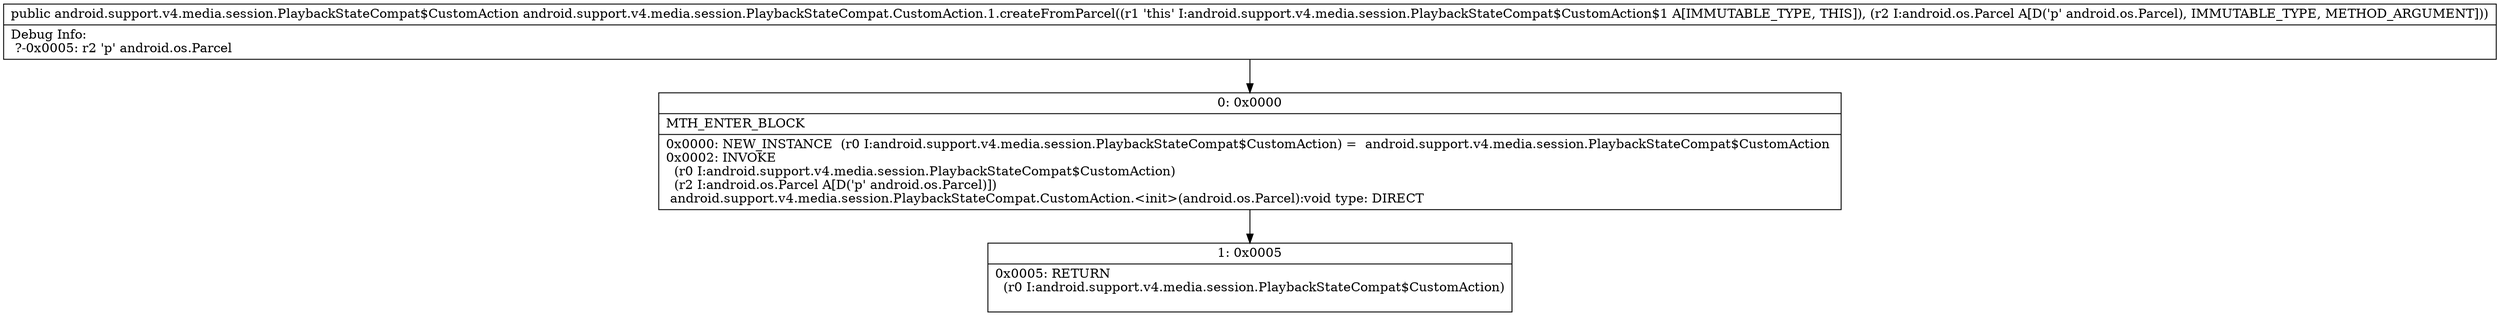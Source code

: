 digraph "CFG forandroid.support.v4.media.session.PlaybackStateCompat.CustomAction.1.createFromParcel(Landroid\/os\/Parcel;)Landroid\/support\/v4\/media\/session\/PlaybackStateCompat$CustomAction;" {
Node_0 [shape=record,label="{0\:\ 0x0000|MTH_ENTER_BLOCK\l|0x0000: NEW_INSTANCE  (r0 I:android.support.v4.media.session.PlaybackStateCompat$CustomAction) =  android.support.v4.media.session.PlaybackStateCompat$CustomAction \l0x0002: INVOKE  \l  (r0 I:android.support.v4.media.session.PlaybackStateCompat$CustomAction)\l  (r2 I:android.os.Parcel A[D('p' android.os.Parcel)])\l android.support.v4.media.session.PlaybackStateCompat.CustomAction.\<init\>(android.os.Parcel):void type: DIRECT \l}"];
Node_1 [shape=record,label="{1\:\ 0x0005|0x0005: RETURN  \l  (r0 I:android.support.v4.media.session.PlaybackStateCompat$CustomAction)\l \l}"];
MethodNode[shape=record,label="{public android.support.v4.media.session.PlaybackStateCompat$CustomAction android.support.v4.media.session.PlaybackStateCompat.CustomAction.1.createFromParcel((r1 'this' I:android.support.v4.media.session.PlaybackStateCompat$CustomAction$1 A[IMMUTABLE_TYPE, THIS]), (r2 I:android.os.Parcel A[D('p' android.os.Parcel), IMMUTABLE_TYPE, METHOD_ARGUMENT]))  | Debug Info:\l  ?\-0x0005: r2 'p' android.os.Parcel\l}"];
MethodNode -> Node_0;
Node_0 -> Node_1;
}

